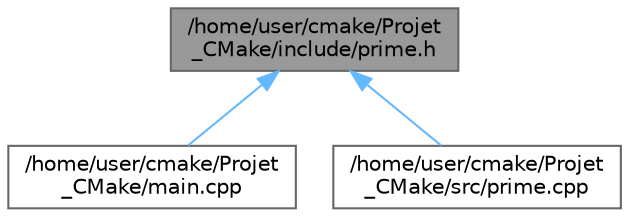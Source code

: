 digraph "/home/user/cmake/Projet_CMake/include/prime.h"
{
 // LATEX_PDF_SIZE
  bgcolor="transparent";
  edge [fontname=Helvetica,fontsize=10,labelfontname=Helvetica,labelfontsize=10];
  node [fontname=Helvetica,fontsize=10,shape=box,height=0.2,width=0.4];
  Node1 [id="Node000001",label="/home/user/cmake/Projet\l_CMake/include/prime.h",height=0.2,width=0.4,color="gray40", fillcolor="grey60", style="filled", fontcolor="black",tooltip="Check if an integer is prime."];
  Node1 -> Node2 [id="edge1_Node000001_Node000002",dir="back",color="steelblue1",style="solid",tooltip=" "];
  Node2 [id="Node000002",label="/home/user/cmake/Projet\l_CMake/main.cpp",height=0.2,width=0.4,color="grey40", fillcolor="white", style="filled",URL="$df/d0a/main_8cpp.html",tooltip="Main function demonstrating function and ExampleClass usage."];
  Node1 -> Node3 [id="edge2_Node000001_Node000003",dir="back",color="steelblue1",style="solid",tooltip=" "];
  Node3 [id="Node000003",label="/home/user/cmake/Projet\l_CMake/src/prime.cpp",height=0.2,width=0.4,color="grey40", fillcolor="white", style="filled",URL="$d3/d71/prime_8cpp.html",tooltip="Implementation of prime function."];
}
